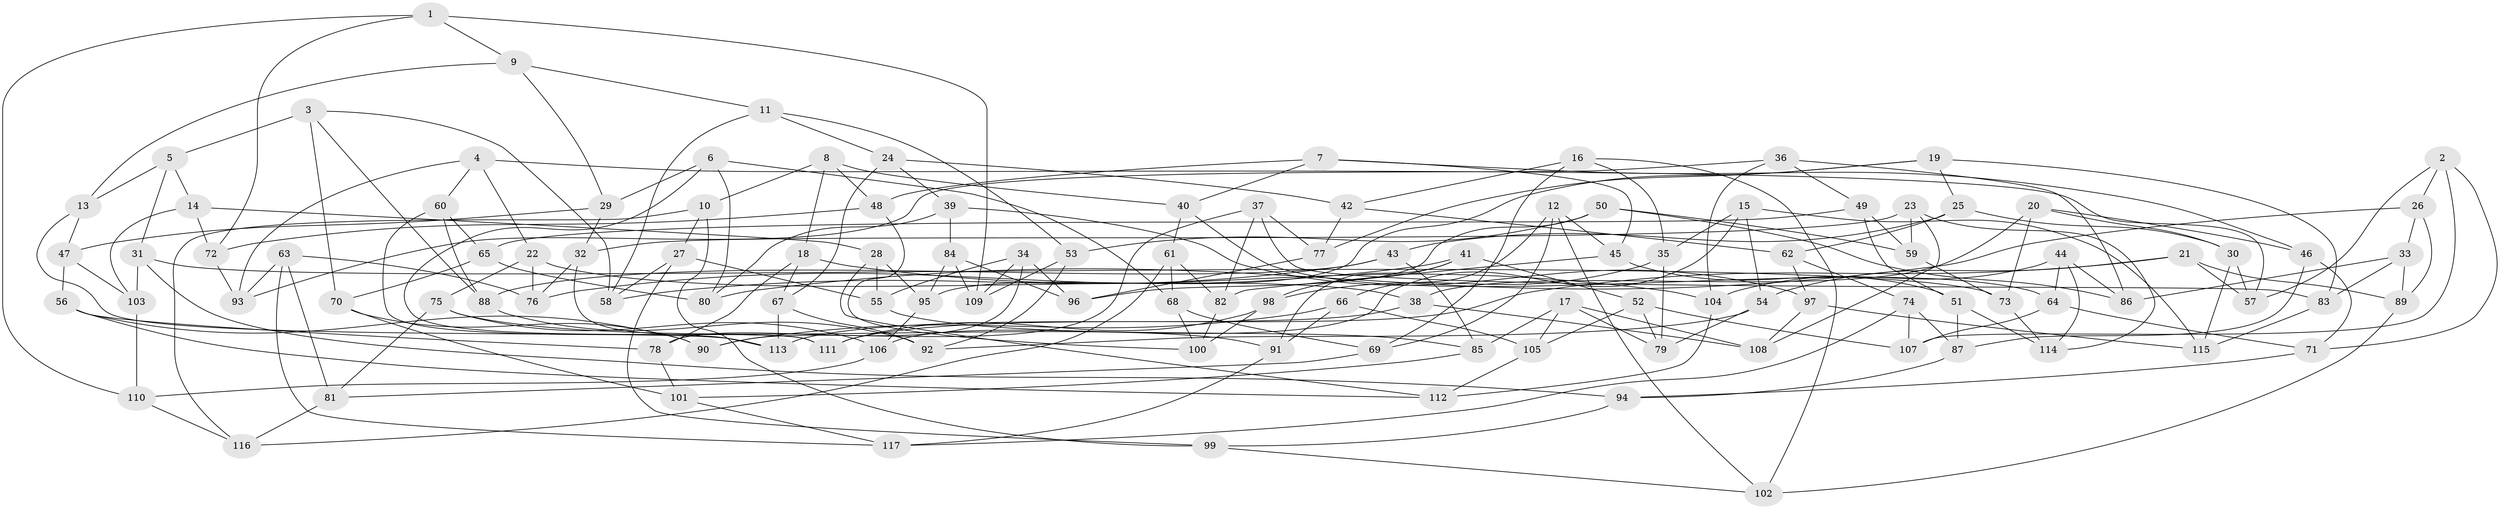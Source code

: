 // coarse degree distribution, {4: 0.375, 5: 0.027777777777777776, 6: 0.5972222222222222}
// Generated by graph-tools (version 1.1) at 2025/42/03/06/25 10:42:24]
// undirected, 117 vertices, 234 edges
graph export_dot {
graph [start="1"]
  node [color=gray90,style=filled];
  1;
  2;
  3;
  4;
  5;
  6;
  7;
  8;
  9;
  10;
  11;
  12;
  13;
  14;
  15;
  16;
  17;
  18;
  19;
  20;
  21;
  22;
  23;
  24;
  25;
  26;
  27;
  28;
  29;
  30;
  31;
  32;
  33;
  34;
  35;
  36;
  37;
  38;
  39;
  40;
  41;
  42;
  43;
  44;
  45;
  46;
  47;
  48;
  49;
  50;
  51;
  52;
  53;
  54;
  55;
  56;
  57;
  58;
  59;
  60;
  61;
  62;
  63;
  64;
  65;
  66;
  67;
  68;
  69;
  70;
  71;
  72;
  73;
  74;
  75;
  76;
  77;
  78;
  79;
  80;
  81;
  82;
  83;
  84;
  85;
  86;
  87;
  88;
  89;
  90;
  91;
  92;
  93;
  94;
  95;
  96;
  97;
  98;
  99;
  100;
  101;
  102;
  103;
  104;
  105;
  106;
  107;
  108;
  109;
  110;
  111;
  112;
  113;
  114;
  115;
  116;
  117;
  1 -- 109;
  1 -- 110;
  1 -- 9;
  1 -- 72;
  2 -- 26;
  2 -- 57;
  2 -- 71;
  2 -- 107;
  3 -- 5;
  3 -- 88;
  3 -- 70;
  3 -- 58;
  4 -- 60;
  4 -- 22;
  4 -- 57;
  4 -- 93;
  5 -- 13;
  5 -- 31;
  5 -- 14;
  6 -- 68;
  6 -- 111;
  6 -- 29;
  6 -- 80;
  7 -- 48;
  7 -- 40;
  7 -- 45;
  7 -- 46;
  8 -- 40;
  8 -- 10;
  8 -- 48;
  8 -- 18;
  9 -- 11;
  9 -- 29;
  9 -- 13;
  10 -- 27;
  10 -- 99;
  10 -- 116;
  11 -- 58;
  11 -- 53;
  11 -- 24;
  12 -- 102;
  12 -- 66;
  12 -- 45;
  12 -- 69;
  13 -- 47;
  13 -- 113;
  14 -- 103;
  14 -- 28;
  14 -- 72;
  15 -- 106;
  15 -- 54;
  15 -- 35;
  15 -- 115;
  16 -- 69;
  16 -- 42;
  16 -- 102;
  16 -- 35;
  17 -- 85;
  17 -- 79;
  17 -- 108;
  17 -- 105;
  18 -- 67;
  18 -- 78;
  18 -- 104;
  19 -- 25;
  19 -- 77;
  19 -- 95;
  19 -- 83;
  20 -- 30;
  20 -- 38;
  20 -- 46;
  20 -- 73;
  21 -- 111;
  21 -- 57;
  21 -- 54;
  21 -- 89;
  22 -- 75;
  22 -- 38;
  22 -- 76;
  23 -- 108;
  23 -- 59;
  23 -- 114;
  23 -- 32;
  24 -- 67;
  24 -- 39;
  24 -- 42;
  25 -- 30;
  25 -- 43;
  25 -- 62;
  26 -- 80;
  26 -- 89;
  26 -- 33;
  27 -- 58;
  27 -- 99;
  27 -- 55;
  28 -- 95;
  28 -- 55;
  28 -- 112;
  29 -- 47;
  29 -- 32;
  30 -- 115;
  30 -- 57;
  31 -- 73;
  31 -- 94;
  31 -- 103;
  32 -- 113;
  32 -- 76;
  33 -- 83;
  33 -- 86;
  33 -- 89;
  34 -- 96;
  34 -- 55;
  34 -- 109;
  34 -- 78;
  35 -- 98;
  35 -- 79;
  36 -- 93;
  36 -- 49;
  36 -- 86;
  36 -- 104;
  37 -- 90;
  37 -- 82;
  37 -- 77;
  37 -- 83;
  38 -- 113;
  38 -- 108;
  39 -- 84;
  39 -- 97;
  39 -- 80;
  40 -- 64;
  40 -- 61;
  41 -- 98;
  41 -- 52;
  41 -- 91;
  41 -- 76;
  42 -- 77;
  42 -- 62;
  43 -- 88;
  43 -- 85;
  43 -- 58;
  44 -- 86;
  44 -- 104;
  44 -- 114;
  44 -- 64;
  45 -- 82;
  45 -- 51;
  46 -- 87;
  46 -- 71;
  47 -- 103;
  47 -- 56;
  48 -- 72;
  48 -- 100;
  49 -- 65;
  49 -- 51;
  49 -- 59;
  50 -- 96;
  50 -- 86;
  50 -- 59;
  50 -- 53;
  51 -- 87;
  51 -- 114;
  52 -- 79;
  52 -- 107;
  52 -- 105;
  53 -- 92;
  53 -- 109;
  54 -- 92;
  54 -- 79;
  55 -- 85;
  56 -- 112;
  56 -- 90;
  56 -- 78;
  59 -- 73;
  60 -- 88;
  60 -- 65;
  60 -- 111;
  61 -- 68;
  61 -- 116;
  61 -- 82;
  62 -- 97;
  62 -- 74;
  63 -- 93;
  63 -- 117;
  63 -- 76;
  63 -- 81;
  64 -- 107;
  64 -- 71;
  65 -- 80;
  65 -- 70;
  66 -- 91;
  66 -- 105;
  66 -- 90;
  67 -- 92;
  67 -- 113;
  68 -- 69;
  68 -- 100;
  69 -- 81;
  70 -- 101;
  70 -- 90;
  71 -- 94;
  72 -- 93;
  73 -- 114;
  74 -- 107;
  74 -- 87;
  74 -- 117;
  75 -- 106;
  75 -- 81;
  75 -- 91;
  77 -- 96;
  78 -- 101;
  81 -- 116;
  82 -- 100;
  83 -- 115;
  84 -- 109;
  84 -- 96;
  84 -- 95;
  85 -- 101;
  87 -- 94;
  88 -- 92;
  89 -- 102;
  91 -- 117;
  94 -- 99;
  95 -- 106;
  97 -- 108;
  97 -- 115;
  98 -- 111;
  98 -- 100;
  99 -- 102;
  101 -- 117;
  103 -- 110;
  104 -- 112;
  105 -- 112;
  106 -- 110;
  110 -- 116;
}
